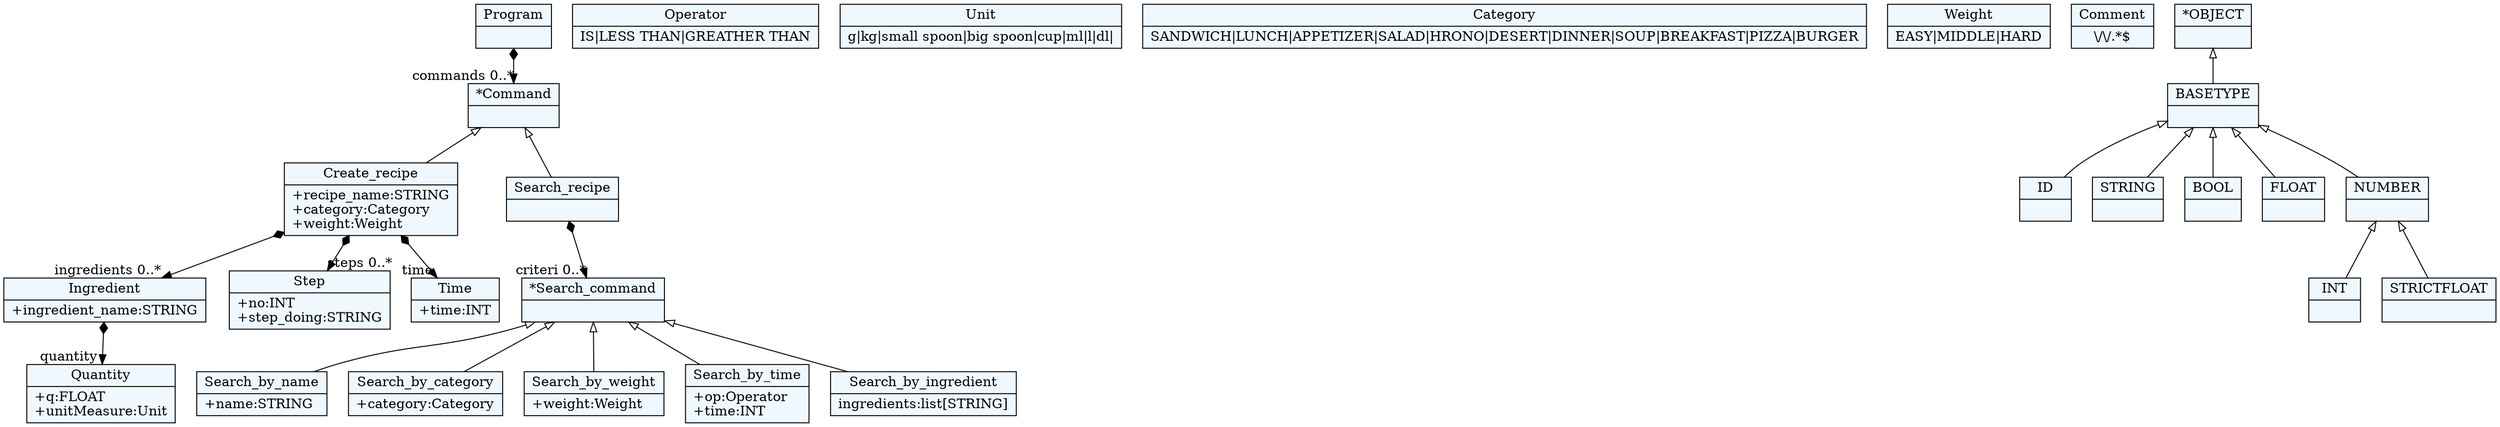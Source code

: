 
    digraph textX {
    fontname = "Bitstream Vera Sans"
    fontsize = 8
    node[
        shape=record,
        style=filled,
        fillcolor=aliceblue
    ]
    nodesep = 0.3
    edge[dir=black,arrowtail=empty]


1513380353032[ label="{Program|}"]

1513380391736[ label="{*Command|}"]

1513380388904[ label="{Create_recipe|+recipe_name:STRING\l+category:Category\l+weight:Weight\l}"]

1513380406840[ label="{Search_recipe|}"]

1513380409672[ label="{*Search_command|}"]

1513380405896[ label="{Search_by_name|+name:STRING\l}"]

1513380290728[ label="{Search_by_category|+category:Category\l}"]

1513380301112[ label="{Search_by_weight|+weight:Weight\l}"]

1513380313384[ label="{Search_by_time|+op:Operator\l+time:INT\l}"]

1513380289784[ label="{Search_by_ingredient|ingredients:list[STRING]\l}"]

1513380307720[ label="{Operator|IS\|LESS THAN\|GREATHER THAN}"]

1513380297336[ label="{Ingredient|+ingredient_name:STRING\l}"]

1513380309608[ label="{Step|+no:INT\l+step_doing:STRING\l}"]

1513380294504[ label="{Quantity|+q:FLOAT\l+unitMeasure:Unit\l}"]

1513380315272[ label="{Unit|g\|kg\|small spoon\|big spoon\|cup\|ml\|l\|dl\|}"]

1513380308664[ label="{Category|SANDWICH\|LUNCH\|APPETIZER\|SALAD\|HRONO\|DESERT\|DINNER\|SOUP\|BREAKFAST\|PIZZA\|BURGER}"]

1513380299224[ label="{Weight|EASY\|MIDDLE\|HARD}"]

1513380310552[ label="{Time|+time:INT\l}"]

1513380317160[ label="{Comment|\\/\\/.*$}"]

1513380350200[ label="{ID|}"]

1513380352088[ label="{STRING|}"]

1513380398344[ label="{BOOL|}"]

1513380393624[ label="{INT|}"]

1513380386072[ label="{FLOAT|}"]

1513380387016[ label="{STRICTFLOAT|}"]

1513380389848[ label="{NUMBER|}"]

1513380394568[ label="{BASETYPE|}"]

1513380402120[ label="{*OBJECT|}"]



1513380353032 -> 1513380391736[arrowtail=diamond, dir=both, headlabel="commands 0..*"]
1513380391736 -> 1513380388904 [dir=back]
1513380391736 -> 1513380406840 [dir=back]
1513380388904 -> 1513380297336[arrowtail=diamond, dir=both, headlabel="ingredients 0..*"]
1513380388904 -> 1513380309608[arrowtail=diamond, dir=both, headlabel="steps 0..*"]
1513380388904 -> 1513380310552[arrowtail=diamond, dir=both, headlabel="time "]
1513380406840 -> 1513380409672[arrowtail=diamond, dir=both, headlabel="criteri 0..*"]
1513380409672 -> 1513380405896 [dir=back]
1513380409672 -> 1513380290728 [dir=back]
1513380409672 -> 1513380301112 [dir=back]
1513380409672 -> 1513380313384 [dir=back]
1513380409672 -> 1513380289784 [dir=back]
1513380297336 -> 1513380294504[arrowtail=diamond, dir=both, headlabel="quantity "]
1513380389848 -> 1513380387016 [dir=back]
1513380389848 -> 1513380393624 [dir=back]
1513380394568 -> 1513380389848 [dir=back]
1513380394568 -> 1513380386072 [dir=back]
1513380394568 -> 1513380398344 [dir=back]
1513380394568 -> 1513380350200 [dir=back]
1513380394568 -> 1513380352088 [dir=back]
1513380402120 -> 1513380394568 [dir=back]

}
